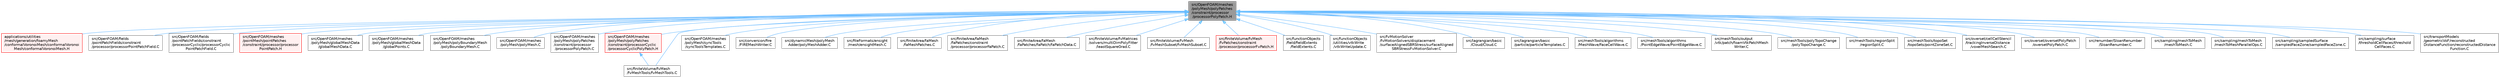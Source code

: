 digraph "src/OpenFOAM/meshes/polyMesh/polyPatches/constraint/processor/processorPolyPatch.H"
{
 // LATEX_PDF_SIZE
  bgcolor="transparent";
  edge [fontname=Helvetica,fontsize=10,labelfontname=Helvetica,labelfontsize=10];
  node [fontname=Helvetica,fontsize=10,shape=box,height=0.2,width=0.4];
  Node1 [id="Node000001",label="src/OpenFOAM/meshes\l/polyMesh/polyPatches\l/constraint/processor\l/processorPolyPatch.H",height=0.2,width=0.4,color="gray40", fillcolor="grey60", style="filled", fontcolor="black",tooltip=" "];
  Node1 -> Node2 [id="edge1_Node000001_Node000002",dir="back",color="steelblue1",style="solid",tooltip=" "];
  Node2 [id="Node000002",label="applications/utilities\l/mesh/generation/foamyMesh\l/conformalVoronoiMesh/conformalVoronoi\lMesh/conformalVoronoiMesh.H",height=0.2,width=0.4,color="red", fillcolor="#FFF0F0", style="filled",URL="$conformalVoronoiMesh_8H.html",tooltip=" "];
  Node1 -> Node17 [id="edge2_Node000001_Node000017",dir="back",color="steelblue1",style="solid",tooltip=" "];
  Node17 [id="Node000017",label="src/OpenFOAM/fields\l/pointPatchFields/constraint\l/processor/processorPointPatchField.C",height=0.2,width=0.4,color="grey40", fillcolor="white", style="filled",URL="$processorPointPatchField_8C.html",tooltip=" "];
  Node1 -> Node18 [id="edge3_Node000001_Node000018",dir="back",color="steelblue1",style="solid",tooltip=" "];
  Node18 [id="Node000018",label="src/OpenFOAM/fields\l/pointPatchFields/constraint\l/processorCyclic/processorCyclic\lPointPatchField.C",height=0.2,width=0.4,color="grey40", fillcolor="white", style="filled",URL="$processorCyclicPointPatchField_8C.html",tooltip=" "];
  Node1 -> Node19 [id="edge4_Node000001_Node000019",dir="back",color="steelblue1",style="solid",tooltip=" "];
  Node19 [id="Node000019",label="src/OpenFOAM/meshes\l/pointMesh/pointPatches\l/constraint/processor/processor\lPointPatch.H",height=0.2,width=0.4,color="red", fillcolor="#FFF0F0", style="filled",URL="$processorPointPatch_8H.html",tooltip=" "];
  Node1 -> Node33 [id="edge5_Node000001_Node000033",dir="back",color="steelblue1",style="solid",tooltip=" "];
  Node33 [id="Node000033",label="src/OpenFOAM/meshes\l/polyMesh/globalMeshData\l/globalMeshData.C",height=0.2,width=0.4,color="grey40", fillcolor="white", style="filled",URL="$globalMeshData_8C.html",tooltip=" "];
  Node1 -> Node34 [id="edge6_Node000001_Node000034",dir="back",color="steelblue1",style="solid",tooltip=" "];
  Node34 [id="Node000034",label="src/OpenFOAM/meshes\l/polyMesh/globalMeshData\l/globalPoints.C",height=0.2,width=0.4,color="grey40", fillcolor="white", style="filled",URL="$globalPoints_8C.html",tooltip=" "];
  Node1 -> Node35 [id="edge7_Node000001_Node000035",dir="back",color="steelblue1",style="solid",tooltip=" "];
  Node35 [id="Node000035",label="src/OpenFOAM/meshes\l/polyMesh/polyBoundaryMesh\l/polyBoundaryMesh.C",height=0.2,width=0.4,color="grey40", fillcolor="white", style="filled",URL="$polyBoundaryMesh_8C.html",tooltip=" "];
  Node1 -> Node36 [id="edge8_Node000001_Node000036",dir="back",color="steelblue1",style="solid",tooltip=" "];
  Node36 [id="Node000036",label="src/OpenFOAM/meshes\l/polyMesh/polyMesh.C",height=0.2,width=0.4,color="grey40", fillcolor="white", style="filled",URL="$polyMesh_8C.html",tooltip=" "];
  Node1 -> Node37 [id="edge9_Node000001_Node000037",dir="back",color="steelblue1",style="solid",tooltip=" "];
  Node37 [id="Node000037",label="src/OpenFOAM/meshes\l/polyMesh/polyPatches\l/constraint/processor\l/processorPolyPatch.C",height=0.2,width=0.4,color="grey40", fillcolor="white", style="filled",URL="$processorPolyPatch_8C.html",tooltip=" "];
  Node1 -> Node38 [id="edge10_Node000001_Node000038",dir="back",color="steelblue1",style="solid",tooltip=" "];
  Node38 [id="Node000038",label="src/OpenFOAM/meshes\l/polyMesh/polyPatches\l/constraint/processorCyclic\l/processorCyclicPolyPatch.H",height=0.2,width=0.4,color="red", fillcolor="#FFF0F0", style="filled",URL="$processorCyclicPolyPatch_8H.html",tooltip=" "];
  Node38 -> Node41 [id="edge11_Node000038_Node000041",dir="back",color="steelblue1",style="solid",tooltip=" "];
  Node41 [id="Node000041",label="src/finiteVolume/fvMesh\l/fvMeshTools/fvMeshTools.C",height=0.2,width=0.4,color="grey40", fillcolor="white", style="filled",URL="$fvMeshTools_8C.html",tooltip=" "];
  Node1 -> Node54 [id="edge12_Node000001_Node000054",dir="back",color="steelblue1",style="solid",tooltip=" "];
  Node54 [id="Node000054",label="src/OpenFOAM/meshes\l/polyMesh/syncTools\l/syncToolsTemplates.C",height=0.2,width=0.4,color="grey40", fillcolor="white", style="filled",URL="$syncToolsTemplates_8C.html",tooltip=" "];
  Node1 -> Node55 [id="edge13_Node000001_Node000055",dir="back",color="steelblue1",style="solid",tooltip=" "];
  Node55 [id="Node000055",label="src/conversion/fire\l/FIREMeshWriter.C",height=0.2,width=0.4,color="grey40", fillcolor="white", style="filled",URL="$FIREMeshWriter_8C.html",tooltip=" "];
  Node1 -> Node56 [id="edge14_Node000001_Node000056",dir="back",color="steelblue1",style="solid",tooltip=" "];
  Node56 [id="Node000056",label="src/dynamicMesh/polyMesh\lAdder/polyMeshAdder.C",height=0.2,width=0.4,color="grey40", fillcolor="white", style="filled",URL="$polyMeshAdder_8C.html",tooltip=" "];
  Node1 -> Node57 [id="edge15_Node000001_Node000057",dir="back",color="steelblue1",style="solid",tooltip=" "];
  Node57 [id="Node000057",label="src/fileFormats/ensight\l/mesh/ensightMesh.C",height=0.2,width=0.4,color="grey40", fillcolor="white", style="filled",URL="$ensightMesh_8C.html",tooltip=" "];
  Node1 -> Node58 [id="edge16_Node000001_Node000058",dir="back",color="steelblue1",style="solid",tooltip=" "];
  Node58 [id="Node000058",label="src/finiteArea/faMesh\l/faMeshPatches.C",height=0.2,width=0.4,color="grey40", fillcolor="white", style="filled",URL="$faMeshPatches_8C.html",tooltip=" "];
  Node1 -> Node59 [id="edge17_Node000001_Node000059",dir="back",color="steelblue1",style="solid",tooltip=" "];
  Node59 [id="Node000059",label="src/finiteArea/faMesh\l/faPatches/constraint\l/processor/processorFaPatch.C",height=0.2,width=0.4,color="grey40", fillcolor="white", style="filled",URL="$processorFaPatch_8C.html",tooltip=" "];
  Node1 -> Node60 [id="edge18_Node000001_Node000060",dir="back",color="steelblue1",style="solid",tooltip=" "];
  Node60 [id="Node000060",label="src/finiteArea/faMesh\l/faPatches/faPatch/faPatchData.C",height=0.2,width=0.4,color="grey40", fillcolor="white", style="filled",URL="$faPatchData_8C.html",tooltip=" "];
  Node1 -> Node61 [id="edge19_Node000001_Node000061",dir="back",color="steelblue1",style="solid",tooltip=" "];
  Node61 [id="Node000061",label="src/finiteVolume/fvMatrices\l/solvers/multiDimPolyFitter\l/leastSquareGrad.C",height=0.2,width=0.4,color="grey40", fillcolor="white", style="filled",URL="$leastSquareGrad_8C.html",tooltip=" "];
  Node1 -> Node62 [id="edge20_Node000001_Node000062",dir="back",color="steelblue1",style="solid",tooltip=" "];
  Node62 [id="Node000062",label="src/finiteVolume/fvMesh\l/fvMeshSubset/fvMeshSubset.C",height=0.2,width=0.4,color="grey40", fillcolor="white", style="filled",URL="$fvMeshSubset_8C.html",tooltip=" "];
  Node1 -> Node41 [id="edge21_Node000001_Node000041",dir="back",color="steelblue1",style="solid",tooltip=" "];
  Node1 -> Node63 [id="edge22_Node000001_Node000063",dir="back",color="steelblue1",style="solid",tooltip=" "];
  Node63 [id="Node000063",label="src/finiteVolume/fvMesh\l/fvPatches/constraint\l/processor/processorFvPatch.H",height=0.2,width=0.4,color="red", fillcolor="#FFF0F0", style="filled",URL="$processorFvPatch_8H.html",tooltip=" "];
  Node1 -> Node100 [id="edge23_Node000001_Node000100",dir="back",color="steelblue1",style="solid",tooltip=" "];
  Node100 [id="Node000100",label="src/functionObjects\l/field/fieldExtents\l/fieldExtents.C",height=0.2,width=0.4,color="grey40", fillcolor="white", style="filled",URL="$fieldExtents_8C.html",tooltip=" "];
  Node1 -> Node101 [id="edge24_Node000001_Node000101",dir="back",color="steelblue1",style="solid",tooltip=" "];
  Node101 [id="Node000101",label="src/functionObjects\l/utilities/vtkWrite\l/vtkWriteUpdate.C",height=0.2,width=0.4,color="grey40", fillcolor="white", style="filled",URL="$vtkWriteUpdate_8C.html",tooltip=" "];
  Node1 -> Node102 [id="edge25_Node000001_Node000102",dir="back",color="steelblue1",style="solid",tooltip=" "];
  Node102 [id="Node000102",label="src/fvMotionSolver\l/fvMotionSolvers/displacement\l/surfaceAlignedSBRStress/surfaceAligned\lSBRStressFvMotionSolver.C",height=0.2,width=0.4,color="grey40", fillcolor="white", style="filled",URL="$surfaceAlignedSBRStressFvMotionSolver_8C.html",tooltip=" "];
  Node1 -> Node103 [id="edge26_Node000001_Node000103",dir="back",color="steelblue1",style="solid",tooltip=" "];
  Node103 [id="Node000103",label="src/lagrangian/basic\l/Cloud/Cloud.C",height=0.2,width=0.4,color="grey40", fillcolor="white", style="filled",URL="$Cloud_8C.html",tooltip=" "];
  Node1 -> Node104 [id="edge27_Node000001_Node000104",dir="back",color="steelblue1",style="solid",tooltip=" "];
  Node104 [id="Node000104",label="src/lagrangian/basic\l/particle/particleTemplates.C",height=0.2,width=0.4,color="grey40", fillcolor="white", style="filled",URL="$particleTemplates_8C.html",tooltip=" "];
  Node1 -> Node105 [id="edge28_Node000001_Node000105",dir="back",color="steelblue1",style="solid",tooltip=" "];
  Node105 [id="Node000105",label="src/meshTools/algorithms\l/MeshWave/FaceCellWave.C",height=0.2,width=0.4,color="grey40", fillcolor="white", style="filled",URL="$FaceCellWave_8C.html",tooltip=" "];
  Node1 -> Node106 [id="edge29_Node000001_Node000106",dir="back",color="steelblue1",style="solid",tooltip=" "];
  Node106 [id="Node000106",label="src/meshTools/algorithms\l/PointEdgeWave/PointEdgeWave.C",height=0.2,width=0.4,color="grey40", fillcolor="white", style="filled",URL="$PointEdgeWave_8C.html",tooltip=" "];
  Node1 -> Node107 [id="edge30_Node000001_Node000107",dir="back",color="steelblue1",style="solid",tooltip=" "];
  Node107 [id="Node000107",label="src/meshTools/output\l/vtk/patch/foamVtkPatchMesh\lWriter.C",height=0.2,width=0.4,color="grey40", fillcolor="white", style="filled",URL="$foamVtkPatchMeshWriter_8C.html",tooltip=" "];
  Node1 -> Node108 [id="edge31_Node000001_Node000108",dir="back",color="steelblue1",style="solid",tooltip=" "];
  Node108 [id="Node000108",label="src/meshTools/polyTopoChange\l/polyTopoChange.C",height=0.2,width=0.4,color="grey40", fillcolor="white", style="filled",URL="$polyTopoChange_8C.html",tooltip=" "];
  Node1 -> Node109 [id="edge32_Node000001_Node000109",dir="back",color="steelblue1",style="solid",tooltip=" "];
  Node109 [id="Node000109",label="src/meshTools/regionSplit\l/regionSplit.C",height=0.2,width=0.4,color="grey40", fillcolor="white", style="filled",URL="$regionSplit_8C.html",tooltip=" "];
  Node1 -> Node110 [id="edge33_Node000001_Node000110",dir="back",color="steelblue1",style="solid",tooltip=" "];
  Node110 [id="Node000110",label="src/meshTools/topoSet\l/topoSets/pointZoneSet.C",height=0.2,width=0.4,color="grey40", fillcolor="white", style="filled",URL="$pointZoneSet_8C.html",tooltip=" "];
  Node1 -> Node111 [id="edge34_Node000001_Node000111",dir="back",color="steelblue1",style="solid",tooltip=" "];
  Node111 [id="Node000111",label="src/overset/cellCellStencil\l/trackingInverseDistance\l/voxelMeshSearch.C",height=0.2,width=0.4,color="grey40", fillcolor="white", style="filled",URL="$voxelMeshSearch_8C.html",tooltip=" "];
  Node1 -> Node112 [id="edge35_Node000001_Node000112",dir="back",color="steelblue1",style="solid",tooltip=" "];
  Node112 [id="Node000112",label="src/overset/oversetPolyPatch\l/oversetPolyPatch.C",height=0.2,width=0.4,color="grey40", fillcolor="white", style="filled",URL="$oversetPolyPatch_8C.html",tooltip=" "];
  Node1 -> Node113 [id="edge36_Node000001_Node000113",dir="back",color="steelblue1",style="solid",tooltip=" "];
  Node113 [id="Node000113",label="src/renumber/SloanRenumber\l/SloanRenumber.C",height=0.2,width=0.4,color="grey40", fillcolor="white", style="filled",URL="$SloanRenumber_8C.html",tooltip=" "];
  Node1 -> Node114 [id="edge37_Node000001_Node000114",dir="back",color="steelblue1",style="solid",tooltip=" "];
  Node114 [id="Node000114",label="src/sampling/meshToMesh\l/meshToMesh.C",height=0.2,width=0.4,color="grey40", fillcolor="white", style="filled",URL="$meshToMesh_8C.html",tooltip=" "];
  Node1 -> Node115 [id="edge38_Node000001_Node000115",dir="back",color="steelblue1",style="solid",tooltip=" "];
  Node115 [id="Node000115",label="src/sampling/meshToMesh\l/meshToMeshParallelOps.C",height=0.2,width=0.4,color="grey40", fillcolor="white", style="filled",URL="$meshToMeshParallelOps_8C.html",tooltip=" "];
  Node1 -> Node116 [id="edge39_Node000001_Node000116",dir="back",color="steelblue1",style="solid",tooltip=" "];
  Node116 [id="Node000116",label="src/sampling/sampledSurface\l/sampledFaceZone/sampledFaceZone.C",height=0.2,width=0.4,color="grey40", fillcolor="white", style="filled",URL="$sampledFaceZone_8C.html",tooltip=" "];
  Node1 -> Node117 [id="edge40_Node000001_Node000117",dir="back",color="steelblue1",style="solid",tooltip=" "];
  Node117 [id="Node000117",label="src/sampling/surface\l/thresholdCellFaces/threshold\lCellFaces.C",height=0.2,width=0.4,color="grey40", fillcolor="white", style="filled",URL="$thresholdCellFaces_8C.html",tooltip=" "];
  Node1 -> Node118 [id="edge41_Node000001_Node000118",dir="back",color="steelblue1",style="solid",tooltip=" "];
  Node118 [id="Node000118",label="src/transportModels\l/geometricVoF/reconstructed\lDistanceFunction/reconstructedDistance\lFunction.C",height=0.2,width=0.4,color="grey40", fillcolor="white", style="filled",URL="$reconstructedDistanceFunction_8C.html",tooltip=" "];
}
